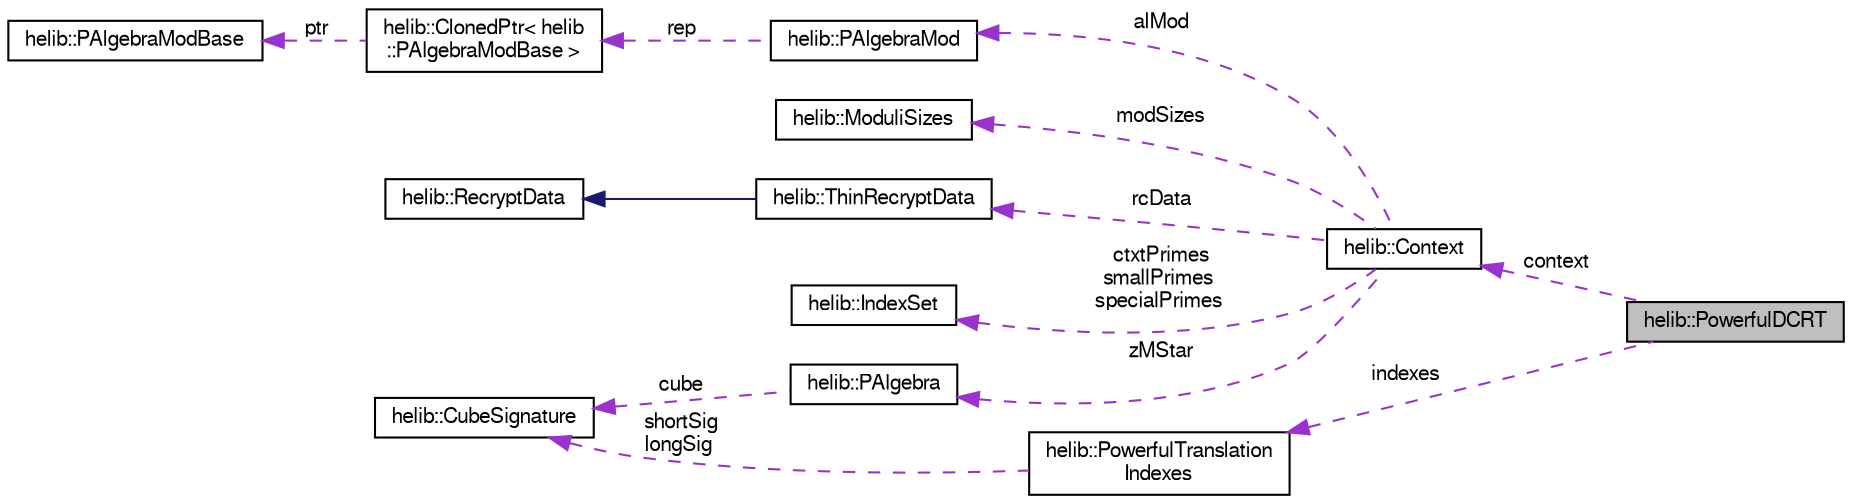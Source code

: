 digraph "helib::PowerfulDCRT"
{
  edge [fontname="FreeSans",fontsize="10",labelfontname="FreeSans",labelfontsize="10"];
  node [fontname="FreeSans",fontsize="10",shape=record];
  rankdir="LR";
  Node1 [label="helib::PowerfulDCRT",height=0.2,width=0.4,color="black", fillcolor="grey75", style="filled", fontcolor="black"];
  Node2 -> Node1 [dir="back",color="darkorchid3",fontsize="10",style="dashed",label=" context" ];
  Node2 [label="helib::Context",height=0.2,width=0.4,color="black", fillcolor="white", style="filled",URL="$classhelib_1_1_context.html",tooltip="Maintaining the HE scheme parameters. "];
  Node3 -> Node2 [dir="back",color="darkorchid3",fontsize="10",style="dashed",label=" modSizes" ];
  Node3 [label="helib::ModuliSizes",height=0.2,width=0.4,color="black", fillcolor="white", style="filled",URL="$classhelib_1_1_moduli_sizes.html",tooltip="A helper class to map required modulo-sizes to primeSets. "];
  Node4 -> Node2 [dir="back",color="darkorchid3",fontsize="10",style="dashed",label=" rcData" ];
  Node4 [label="helib::ThinRecryptData",height=0.2,width=0.4,color="black", fillcolor="white", style="filled",URL="$classhelib_1_1_thin_recrypt_data.html",tooltip="Same as above, but for \"thin\" bootstrapping, where the slots are assumed to contain constants..."];
  Node5 -> Node4 [dir="back",color="midnightblue",fontsize="10",style="solid"];
  Node5 [label="helib::RecryptData",height=0.2,width=0.4,color="black", fillcolor="white", style="filled",URL="$classhelib_1_1_recrypt_data.html",tooltip="A structure to hold recryption-related data inside the Context. "];
  Node6 -> Node2 [dir="back",color="darkorchid3",fontsize="10",style="dashed",label=" ctxtPrimes\nsmallPrimes\nspecialPrimes" ];
  Node6 [label="helib::IndexSet",height=0.2,width=0.4,color="black", fillcolor="white", style="filled",URL="$classhelib_1_1_index_set.html",tooltip="A dynamic set of non-negative integers. "];
  Node7 -> Node2 [dir="back",color="darkorchid3",fontsize="10",style="dashed",label=" zMStar" ];
  Node7 [label="helib::PAlgebra",height=0.2,width=0.4,color="black", fillcolor="white", style="filled",URL="$classhelib_1_1_p_algebra.html",tooltip="The structure of (Z/mZ)* /(p) "];
  Node8 -> Node7 [dir="back",color="darkorchid3",fontsize="10",style="dashed",label=" cube" ];
  Node8 [label="helib::CubeSignature",height=0.2,width=0.4,color="black", fillcolor="white", style="filled",URL="$classhelib_1_1_cube_signature.html",tooltip="Holds a vector of dimensions for a hypercube and some additional data. "];
  Node9 -> Node2 [dir="back",color="darkorchid3",fontsize="10",style="dashed",label=" alMod" ];
  Node9 [label="helib::PAlgebraMod",height=0.2,width=0.4,color="black", fillcolor="white", style="filled",URL="$classhelib_1_1_p_algebra_mod.html",tooltip="The structure of Z[X]/(Phi_m(X), p) "];
  Node10 -> Node9 [dir="back",color="darkorchid3",fontsize="10",style="dashed",label=" rep" ];
  Node10 [label="helib::ClonedPtr\< helib\l::PAlgebraModBase \>",height=0.2,width=0.4,color="black", fillcolor="white", style="filled",URL="$classhelib_1_1_cloned_ptr.html"];
  Node11 -> Node10 [dir="back",color="darkorchid3",fontsize="10",style="dashed",label=" ptr" ];
  Node11 [label="helib::PAlgebraModBase",height=0.2,width=0.4,color="black", fillcolor="white", style="filled",URL="$classhelib_1_1_p_algebra_mod_base.html",tooltip="Virtual base class for PAlgebraMod. "];
  Node12 -> Node1 [dir="back",color="darkorchid3",fontsize="10",style="dashed",label=" indexes" ];
  Node12 [label="helib::PowerfulTranslation\lIndexes",height=0.2,width=0.4,color="black", fillcolor="white", style="filled",URL="$classhelib_1_1_powerful_translation_indexes.html",tooltip="Holds index tables for translation between powerful and zz_pX. "];
  Node8 -> Node12 [dir="back",color="darkorchid3",fontsize="10",style="dashed",label=" shortSig\nlongSig" ];
}

